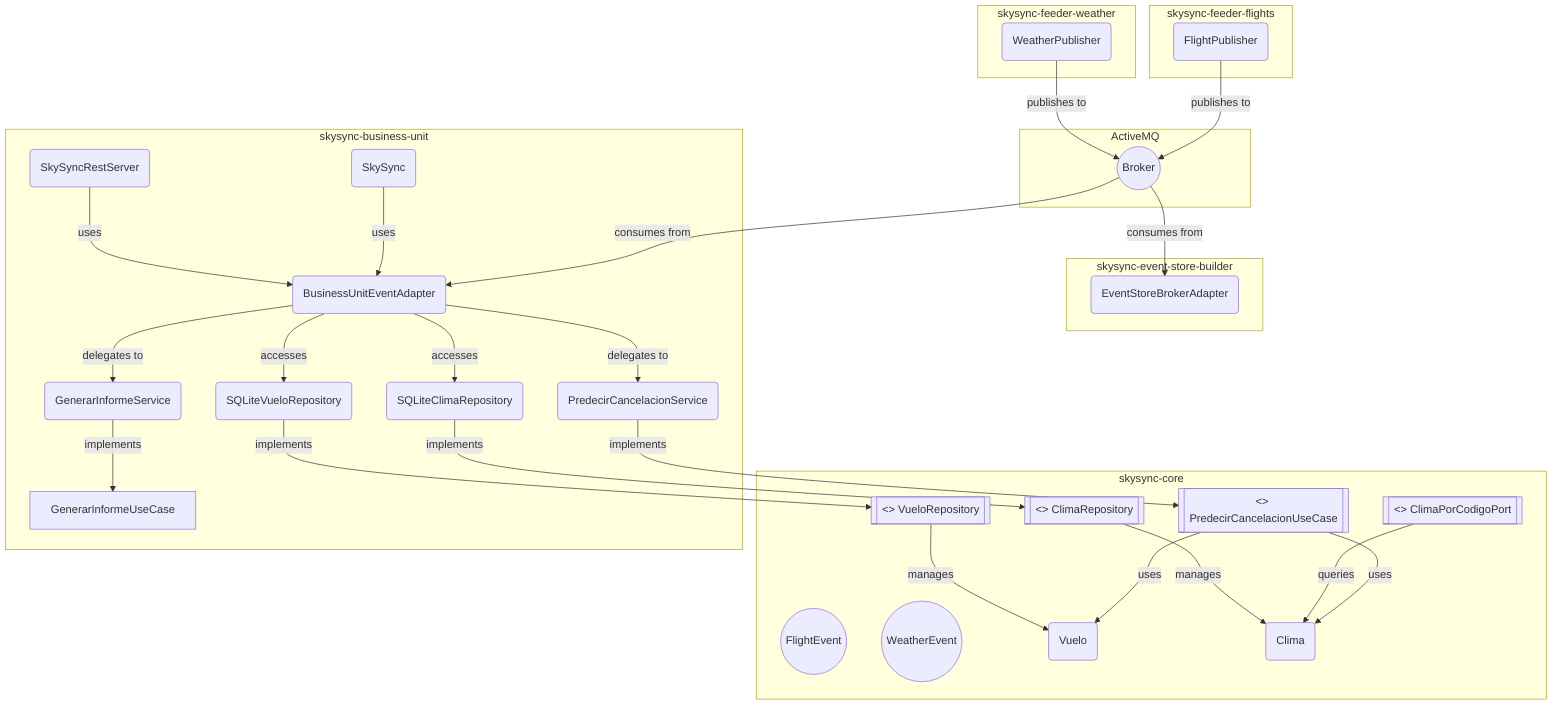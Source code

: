 graph TD

%% --- CORE ---
    subgraph skysync-core
        FlightEvent((FlightEvent))
        WeatherEvent((WeatherEvent))
        Vuelo(Vuelo)
        Clima(Clima)

        VueloRepository[[<<interface>> VueloRepository]]
        ClimaRepository[[<<interface>> ClimaRepository]]
        ClimaPorCodigoPort[[<<interface>> ClimaPorCodigoPort]]
        PredecirCancelacionUseCase[[<<interface>> PredecirCancelacionUseCase]]

        VueloRepository -->|manages| Vuelo
        ClimaRepository -->|manages| Clima
        ClimaPorCodigoPort -->|queries| Clima
        PredecirCancelacionUseCase -->|uses| Vuelo
        PredecirCancelacionUseCase -->|uses| Clima
    end

%% --- BROKER ---
    subgraph ActiveMQ
        Broker((Broker))
    end

%% --- FEEDERS ---
    subgraph skysync-feeder-weather
        WeatherPublisher(WeatherPublisher)
        WeatherPublisher -->|publishes to| Broker
    end

    subgraph skysync-feeder-flights
        FlightPublisher(FlightPublisher)
        FlightPublisher -->|publishes to| Broker
    end

%% --- EVENT STORE BUILDER ---
    subgraph skysync-event-store-builder
        EventStoreBrokerAdapter(EventStoreBrokerAdapter)
        Broker -->|consumes from| EventStoreBrokerAdapter
    end

%% --- BUSINESS UNIT ---
    subgraph skysync-business-unit
        SkySyncRestServer(SkySyncRestServer)
        SkySync(SkySync)
        BusinessUnitEventAdapter(BusinessUnitEventAdapter)
        SQLiteClimaRepository(SQLiteClimaRepository)
        SQLiteVueloRepository(SQLiteVueloRepository)
        PredecirCancelacionService(PredecirCancelacionService)
        GenerarInformeService(GenerarInformeService)

        SkySyncRestServer -->|uses| BusinessUnitEventAdapter
        SkySync -->|uses| BusinessUnitEventAdapter

        BusinessUnitEventAdapter -->|accesses| SQLiteClimaRepository
        BusinessUnitEventAdapter -->|accesses| SQLiteVueloRepository

        BusinessUnitEventAdapter -->|delegates to| PredecirCancelacionService
        BusinessUnitEventAdapter -->|delegates to| GenerarInformeService

        SQLiteClimaRepository -->|implements| ClimaRepository
        SQLiteVueloRepository -->|implements| VueloRepository
        PredecirCancelacionService -->|implements| PredecirCancelacionUseCase
        GenerarInformeService -->|implements| GenerarInformeUseCase

        Broker -->|consumes from| BusinessUnitEventAdapter
    end